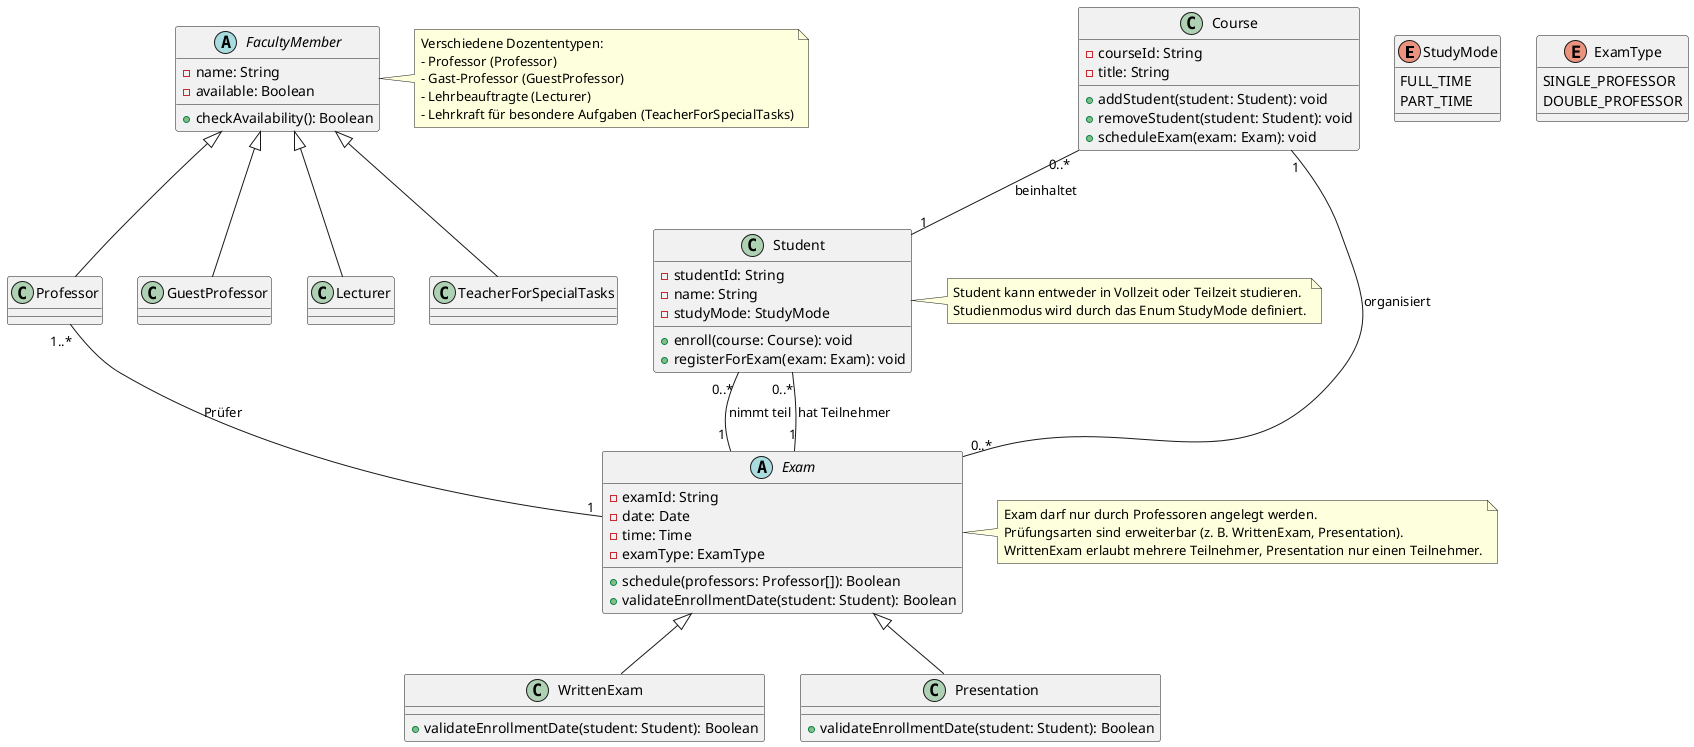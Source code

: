 ' Aufgabe:
' Modellieren Sie die Zusammenhänge und typischen Methoden
    ' der Klassen Professor, Student, Course und Exam.
    ' Als besondere Anforderung gilt: Es gibt Prüfungen, welche
    ' nur durch einen Professor durchgeführt werden dürfen und
    ' welche nur durch zwei Instanzen des Datentyps Professor (gemeinsam)
    ' durchgeführt werden dürfen. Eine Prüfung darf entsprechend durch
    ' einen Professor initiiert werden, aber die beiden Prüfer müssen bekannt
    ' sein und deren zeitliche Verfügbarkeit überprüfbar sein. 
'Modellieren Sie das Klassendiagramm.
'Notieren Sie die beschriebenen Anforderungen und Ihre Annahmen präzise.

' zusätzlich:
    ' Es ist möglich, dass Studierende in Teilzeit oder in Vollzeit studieren.
    ' Es gibt verschiedene 4 Dozentenarten: Professoren (Professor),
        ' Gast-Professoren (GuestProfessor), Lehrbeauftrage (Lecturer),
        ' Lehrkraft für besondere Aufgaben (TeacherForSpecialTasks). 
    ' Es gibt viele verschiedene Prüfungsarten,
        ' z. B. Klausuren (WrittenExam; mehrere Teilnehmer an der Prüfung möglich),
        ' Präsentationen (Presentation; nur ein Teilnehmer möglich).
        ' Alle Prüfungen verfügen über ein Datum, an dem sie durchgeführt werden.
        ' Es muss davon ausgegangen, dass neue Prüfungsformen angelegt werden können.
    ' Es muss sichergestellt sein, dass konkrete Prüfungen (Instanzen) nur von Professoren
    ' angelegt werden dürfen.
        ' Es wird als Fehler in der Ausführung (Runtime) betrachtet, wenn Studierende
        ' sich nach dem Durchführungsdatum an eine Prüfung anmelden wollen.

@startuml

' Enum für Studienmodus der Studierenden
enum StudyMode {
    FULL_TIME
    PART_TIME
}

' Enum für Prüfungsarten
enum ExamType {
    SINGLE_PROFESSOR
    DOUBLE_PROFESSOR
}

' Abstrakte Klasse für verschiedene Dozententypen
abstract class FacultyMember {
    -name: String
    -available: Boolean
    +checkAvailability(): Boolean
}

' Spezifische Dozententypen als Subklassen
class Professor extends FacultyMember
class GuestProfessor extends FacultyMember
class Lecturer extends FacultyMember
class TeacherForSpecialTasks extends FacultyMember

' Klasse Student mit zusätzlichen Attributen
class Student {
    -studentId: String
    -name: String
    -studyMode: StudyMode
    +enroll(course: Course): void
    +registerForExam(exam: Exam): void
}

' Abstrakte Klasse Exam mit Datum und Validierungsmethoden
abstract class Exam {
    -examId: String
    -date: Date
    -time: Time
    -examType: ExamType
    +schedule(professors: Professor[]): Boolean
    +validateEnrollmentDate(student: Student): Boolean
}

' Spezifische Prüfungsarten als Subklassen von Exam
class WrittenExam extends Exam {
    +validateEnrollmentDate(student: Student): Boolean
}

class Presentation extends Exam {
    +validateEnrollmentDate(student: Student): Boolean
}

' Klasse Course mit Beziehung zu Prüfungen und Studenten
class Course {
    -courseId: String
    -title: String
    +addStudent(student: Student): void
    +removeStudent(student: Student): void
    +scheduleExam(exam: Exam): void
}

' Assoziationen und Kardinalitäten
Professor "1..*" -- "1" Exam : Prüfer
Student "0..*" -- "1" Exam : nimmt teil
Course "1" -- "0..*" Exam : organisiert
Course "0..*" -- "1" Student : beinhaltet
Exam "1" -- "0..*" Student : hat Teilnehmer

' Zusätzliche Notizen
note right of Student
    Student kann entweder in Vollzeit oder Teilzeit studieren.
    Studienmodus wird durch das Enum StudyMode definiert.
end note

note right of FacultyMember
    Verschiedene Dozententypen:
    - Professor (Professor)
    - Gast-Professor (GuestProfessor)
    - Lehrbeauftragte (Lecturer)
    - Lehrkraft für besondere Aufgaben (TeacherForSpecialTasks)
end note

note right of Exam
    Exam darf nur durch Professoren angelegt werden.
    Prüfungsarten sind erweiterbar (z. B. WrittenExam, Presentation).
    WrittenExam erlaubt mehrere Teilnehmer, Presentation nur einen Teilnehmer.
end note

@enduml

